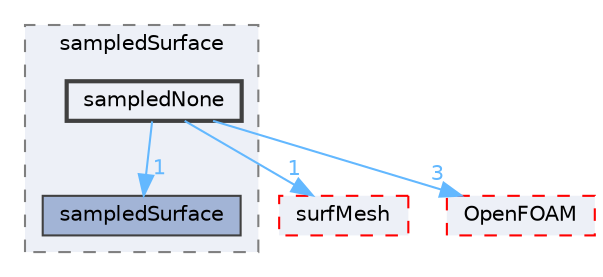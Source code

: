 digraph "src/sampling/sampledSurface/sampledNone"
{
 // LATEX_PDF_SIZE
  bgcolor="transparent";
  edge [fontname=Helvetica,fontsize=10,labelfontname=Helvetica,labelfontsize=10];
  node [fontname=Helvetica,fontsize=10,shape=box,height=0.2,width=0.4];
  compound=true
  subgraph clusterdir_daf57321dd7c30092fd489dbb1aa8219 {
    graph [ bgcolor="#edf0f7", pencolor="grey50", label="sampledSurface", fontname=Helvetica,fontsize=10 style="filled,dashed", URL="dir_daf57321dd7c30092fd489dbb1aa8219.html",tooltip=""]
  dir_d52de1bc4d4115df4cf40033a334db55 [label="sampledSurface", fillcolor="#a2b4d6", color="grey25", style="filled", URL="dir_d52de1bc4d4115df4cf40033a334db55.html",tooltip=""];
  dir_4c869008599612b3ff63d3441b882dea [label="sampledNone", fillcolor="#edf0f7", color="grey25", style="filled,bold", URL="dir_4c869008599612b3ff63d3441b882dea.html",tooltip=""];
  }
  dir_0a88fe22feb23ce5f078a04a1df67721 [label="surfMesh", fillcolor="#edf0f7", color="red", style="filled,dashed", URL="dir_0a88fe22feb23ce5f078a04a1df67721.html",tooltip=""];
  dir_c5473ff19b20e6ec4dfe5c310b3778a8 [label="OpenFOAM", fillcolor="#edf0f7", color="red", style="filled,dashed", URL="dir_c5473ff19b20e6ec4dfe5c310b3778a8.html",tooltip=""];
  dir_4c869008599612b3ff63d3441b882dea->dir_0a88fe22feb23ce5f078a04a1df67721 [headlabel="1", labeldistance=1.5 headhref="dir_003399_003891.html" href="dir_003399_003891.html" color="steelblue1" fontcolor="steelblue1"];
  dir_4c869008599612b3ff63d3441b882dea->dir_c5473ff19b20e6ec4dfe5c310b3778a8 [headlabel="3", labeldistance=1.5 headhref="dir_003399_002695.html" href="dir_003399_002695.html" color="steelblue1" fontcolor="steelblue1"];
  dir_4c869008599612b3ff63d3441b882dea->dir_d52de1bc4d4115df4cf40033a334db55 [headlabel="1", labeldistance=1.5 headhref="dir_003399_003407.html" href="dir_003399_003407.html" color="steelblue1" fontcolor="steelblue1"];
}
